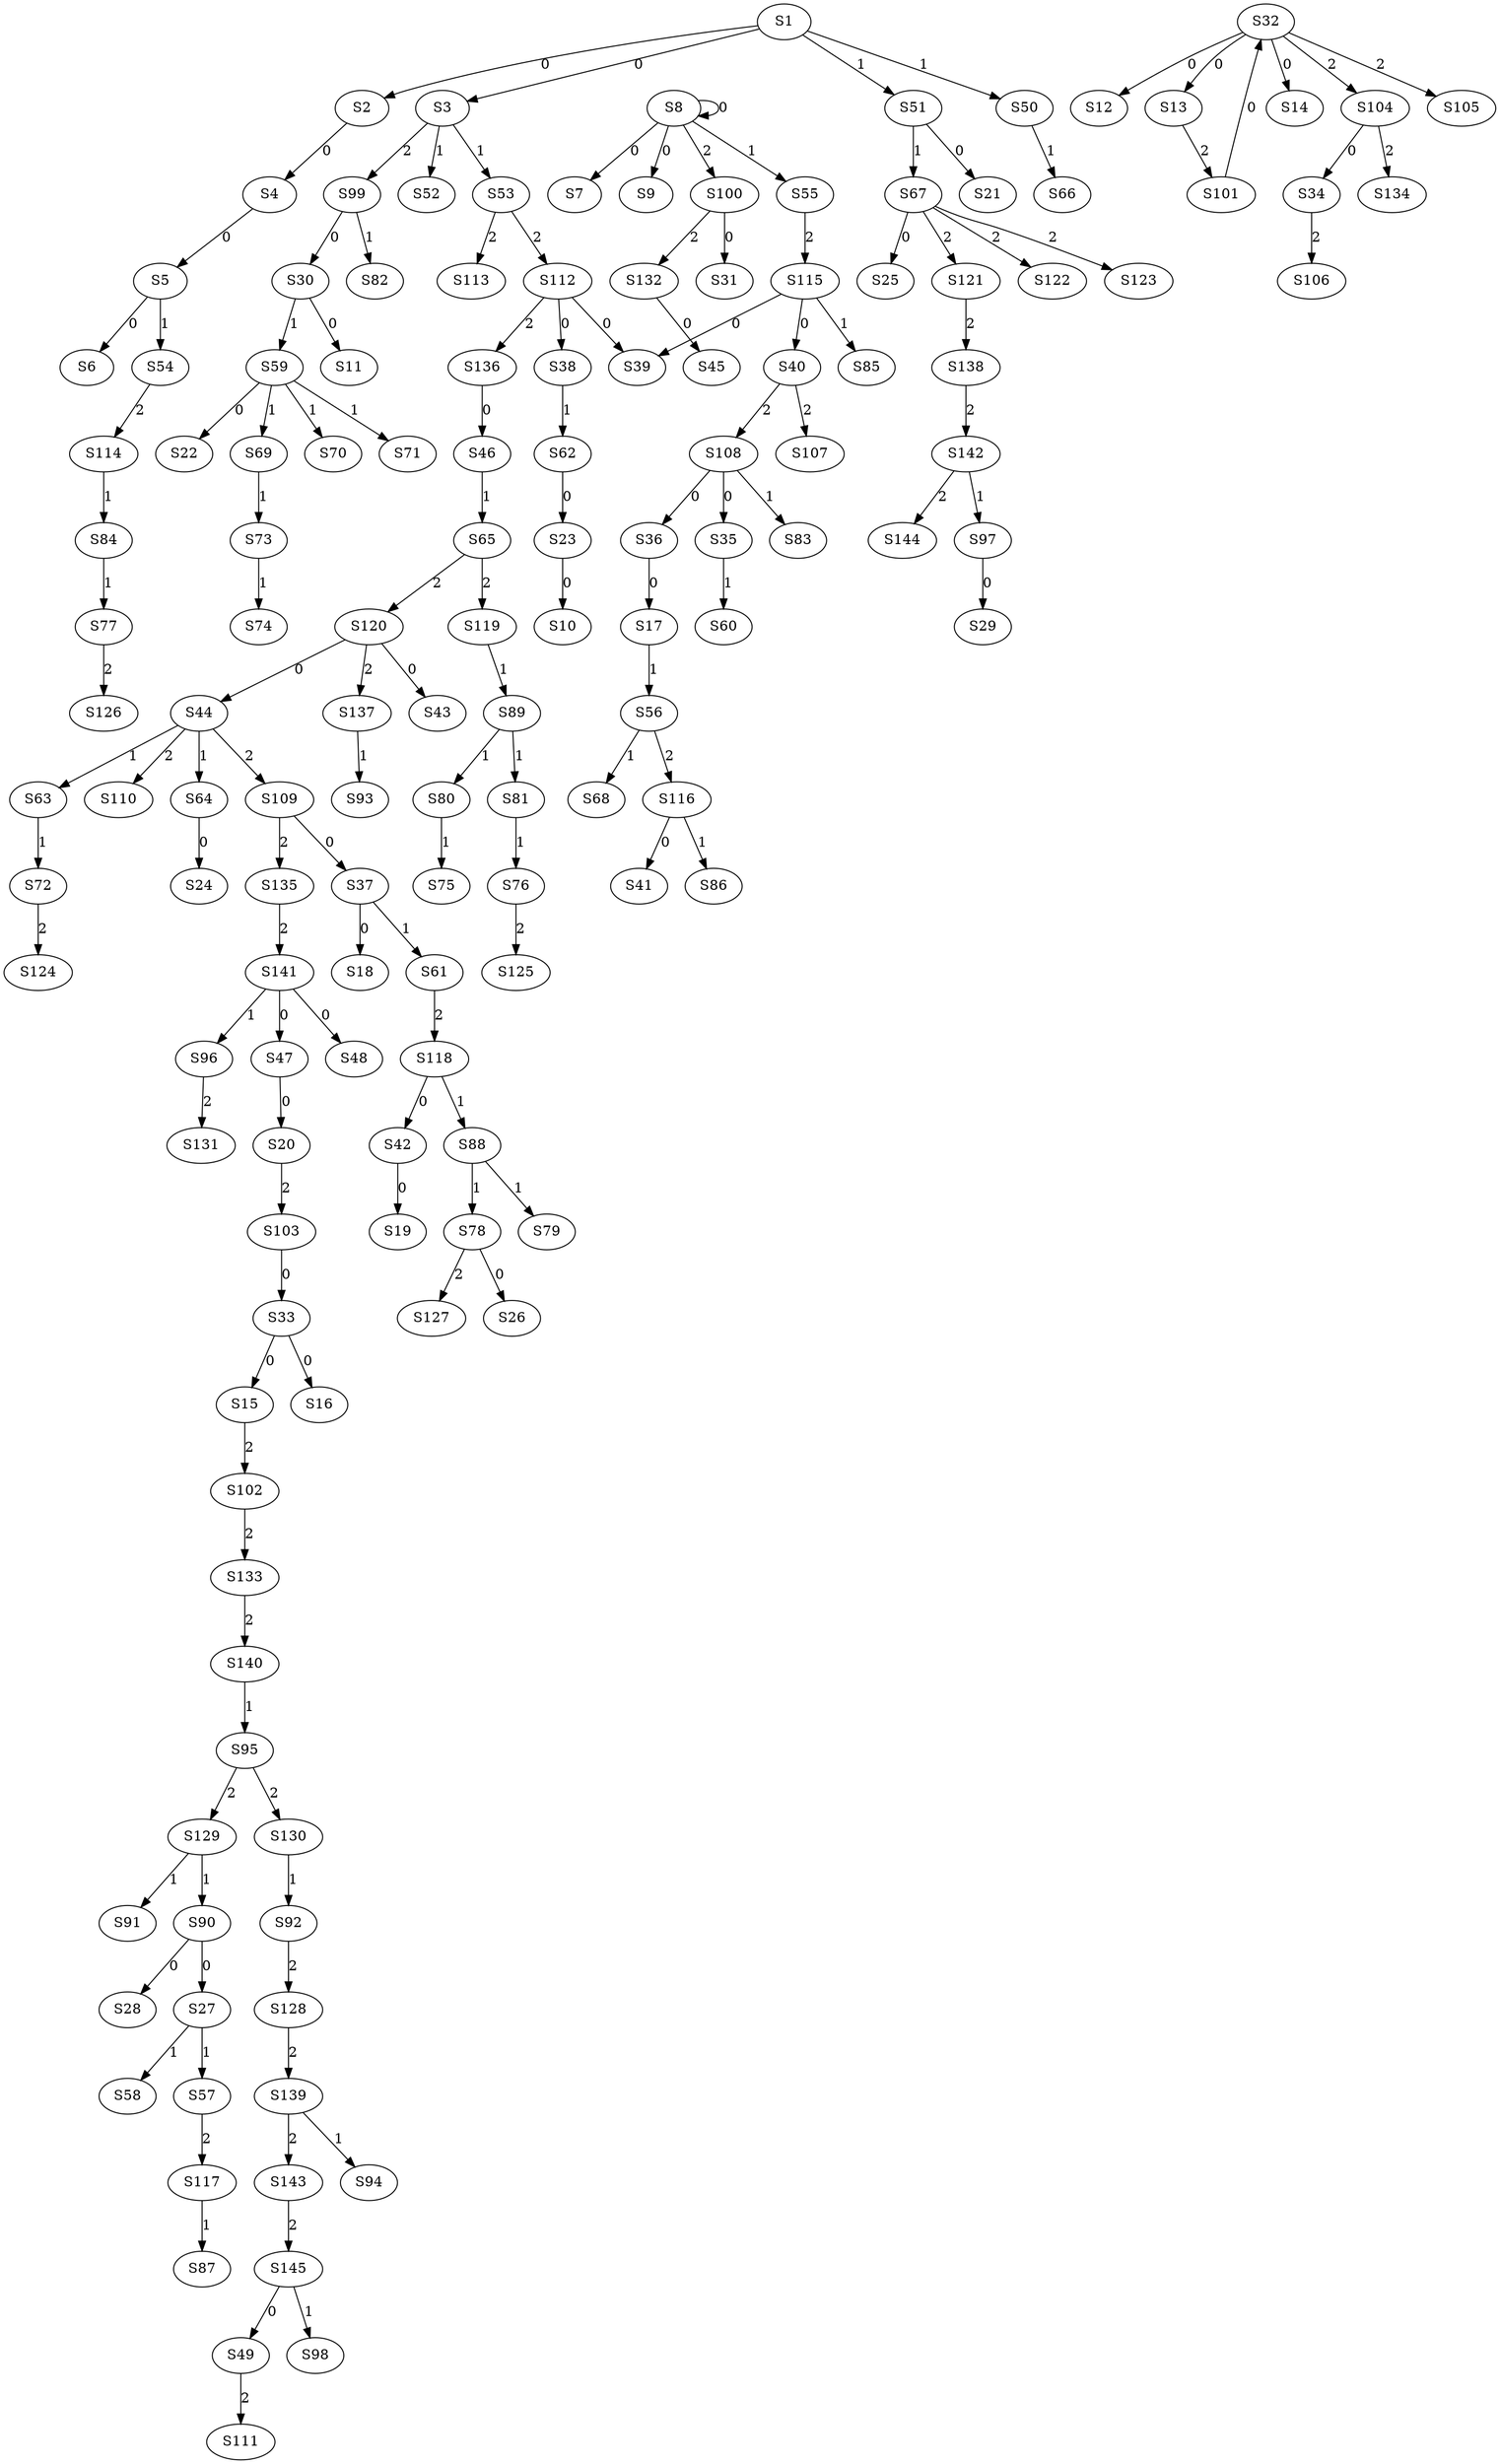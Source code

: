 strict digraph {
	S1 -> S2 [ label = 0 ];
	S1 -> S3 [ label = 0 ];
	S2 -> S4 [ label = 0 ];
	S4 -> S5 [ label = 0 ];
	S5 -> S6 [ label = 0 ];
	S8 -> S7 [ label = 0 ];
	S8 -> S8 [ label = 0 ];
	S8 -> S9 [ label = 0 ];
	S23 -> S10 [ label = 0 ];
	S30 -> S11 [ label = 0 ];
	S32 -> S12 [ label = 0 ];
	S32 -> S13 [ label = 0 ];
	S32 -> S14 [ label = 0 ];
	S33 -> S15 [ label = 0 ];
	S33 -> S16 [ label = 0 ];
	S36 -> S17 [ label = 0 ];
	S37 -> S18 [ label = 0 ];
	S42 -> S19 [ label = 0 ];
	S47 -> S20 [ label = 0 ];
	S51 -> S21 [ label = 0 ];
	S59 -> S22 [ label = 0 ];
	S62 -> S23 [ label = 0 ];
	S64 -> S24 [ label = 0 ];
	S67 -> S25 [ label = 0 ];
	S78 -> S26 [ label = 0 ];
	S90 -> S27 [ label = 0 ];
	S90 -> S28 [ label = 0 ];
	S97 -> S29 [ label = 0 ];
	S99 -> S30 [ label = 0 ];
	S100 -> S31 [ label = 0 ];
	S101 -> S32 [ label = 0 ];
	S103 -> S33 [ label = 0 ];
	S104 -> S34 [ label = 0 ];
	S108 -> S35 [ label = 0 ];
	S108 -> S36 [ label = 0 ];
	S109 -> S37 [ label = 0 ];
	S112 -> S38 [ label = 0 ];
	S112 -> S39 [ label = 0 ];
	S115 -> S40 [ label = 0 ];
	S116 -> S41 [ label = 0 ];
	S118 -> S42 [ label = 0 ];
	S120 -> S43 [ label = 0 ];
	S120 -> S44 [ label = 0 ];
	S132 -> S45 [ label = 0 ];
	S136 -> S46 [ label = 0 ];
	S141 -> S47 [ label = 0 ];
	S141 -> S48 [ label = 0 ];
	S145 -> S49 [ label = 0 ];
	S1 -> S50 [ label = 1 ];
	S1 -> S51 [ label = 1 ];
	S3 -> S52 [ label = 1 ];
	S3 -> S53 [ label = 1 ];
	S5 -> S54 [ label = 1 ];
	S8 -> S55 [ label = 1 ];
	S17 -> S56 [ label = 1 ];
	S27 -> S57 [ label = 1 ];
	S27 -> S58 [ label = 1 ];
	S30 -> S59 [ label = 1 ];
	S35 -> S60 [ label = 1 ];
	S37 -> S61 [ label = 1 ];
	S38 -> S62 [ label = 1 ];
	S44 -> S63 [ label = 1 ];
	S44 -> S64 [ label = 1 ];
	S46 -> S65 [ label = 1 ];
	S50 -> S66 [ label = 1 ];
	S51 -> S67 [ label = 1 ];
	S56 -> S68 [ label = 1 ];
	S59 -> S69 [ label = 1 ];
	S59 -> S70 [ label = 1 ];
	S59 -> S71 [ label = 1 ];
	S63 -> S72 [ label = 1 ];
	S69 -> S73 [ label = 1 ];
	S73 -> S74 [ label = 1 ];
	S80 -> S75 [ label = 1 ];
	S81 -> S76 [ label = 1 ];
	S84 -> S77 [ label = 1 ];
	S88 -> S78 [ label = 1 ];
	S88 -> S79 [ label = 1 ];
	S89 -> S80 [ label = 1 ];
	S89 -> S81 [ label = 1 ];
	S99 -> S82 [ label = 1 ];
	S108 -> S83 [ label = 1 ];
	S114 -> S84 [ label = 1 ];
	S115 -> S85 [ label = 1 ];
	S116 -> S86 [ label = 1 ];
	S117 -> S87 [ label = 1 ];
	S118 -> S88 [ label = 1 ];
	S119 -> S89 [ label = 1 ];
	S129 -> S90 [ label = 1 ];
	S129 -> S91 [ label = 1 ];
	S130 -> S92 [ label = 1 ];
	S137 -> S93 [ label = 1 ];
	S139 -> S94 [ label = 1 ];
	S140 -> S95 [ label = 1 ];
	S141 -> S96 [ label = 1 ];
	S142 -> S97 [ label = 1 ];
	S145 -> S98 [ label = 1 ];
	S3 -> S99 [ label = 2 ];
	S8 -> S100 [ label = 2 ];
	S13 -> S101 [ label = 2 ];
	S15 -> S102 [ label = 2 ];
	S20 -> S103 [ label = 2 ];
	S32 -> S104 [ label = 2 ];
	S32 -> S105 [ label = 2 ];
	S34 -> S106 [ label = 2 ];
	S40 -> S107 [ label = 2 ];
	S40 -> S108 [ label = 2 ];
	S44 -> S109 [ label = 2 ];
	S44 -> S110 [ label = 2 ];
	S49 -> S111 [ label = 2 ];
	S53 -> S112 [ label = 2 ];
	S53 -> S113 [ label = 2 ];
	S54 -> S114 [ label = 2 ];
	S55 -> S115 [ label = 2 ];
	S56 -> S116 [ label = 2 ];
	S57 -> S117 [ label = 2 ];
	S61 -> S118 [ label = 2 ];
	S65 -> S119 [ label = 2 ];
	S65 -> S120 [ label = 2 ];
	S67 -> S121 [ label = 2 ];
	S67 -> S122 [ label = 2 ];
	S67 -> S123 [ label = 2 ];
	S72 -> S124 [ label = 2 ];
	S76 -> S125 [ label = 2 ];
	S77 -> S126 [ label = 2 ];
	S78 -> S127 [ label = 2 ];
	S92 -> S128 [ label = 2 ];
	S95 -> S129 [ label = 2 ];
	S95 -> S130 [ label = 2 ];
	S96 -> S131 [ label = 2 ];
	S100 -> S132 [ label = 2 ];
	S102 -> S133 [ label = 2 ];
	S104 -> S134 [ label = 2 ];
	S109 -> S135 [ label = 2 ];
	S112 -> S136 [ label = 2 ];
	S120 -> S137 [ label = 2 ];
	S121 -> S138 [ label = 2 ];
	S128 -> S139 [ label = 2 ];
	S133 -> S140 [ label = 2 ];
	S135 -> S141 [ label = 2 ];
	S138 -> S142 [ label = 2 ];
	S139 -> S143 [ label = 2 ];
	S142 -> S144 [ label = 2 ];
	S143 -> S145 [ label = 2 ];
	S115 -> S39 [ label = 0 ];
}